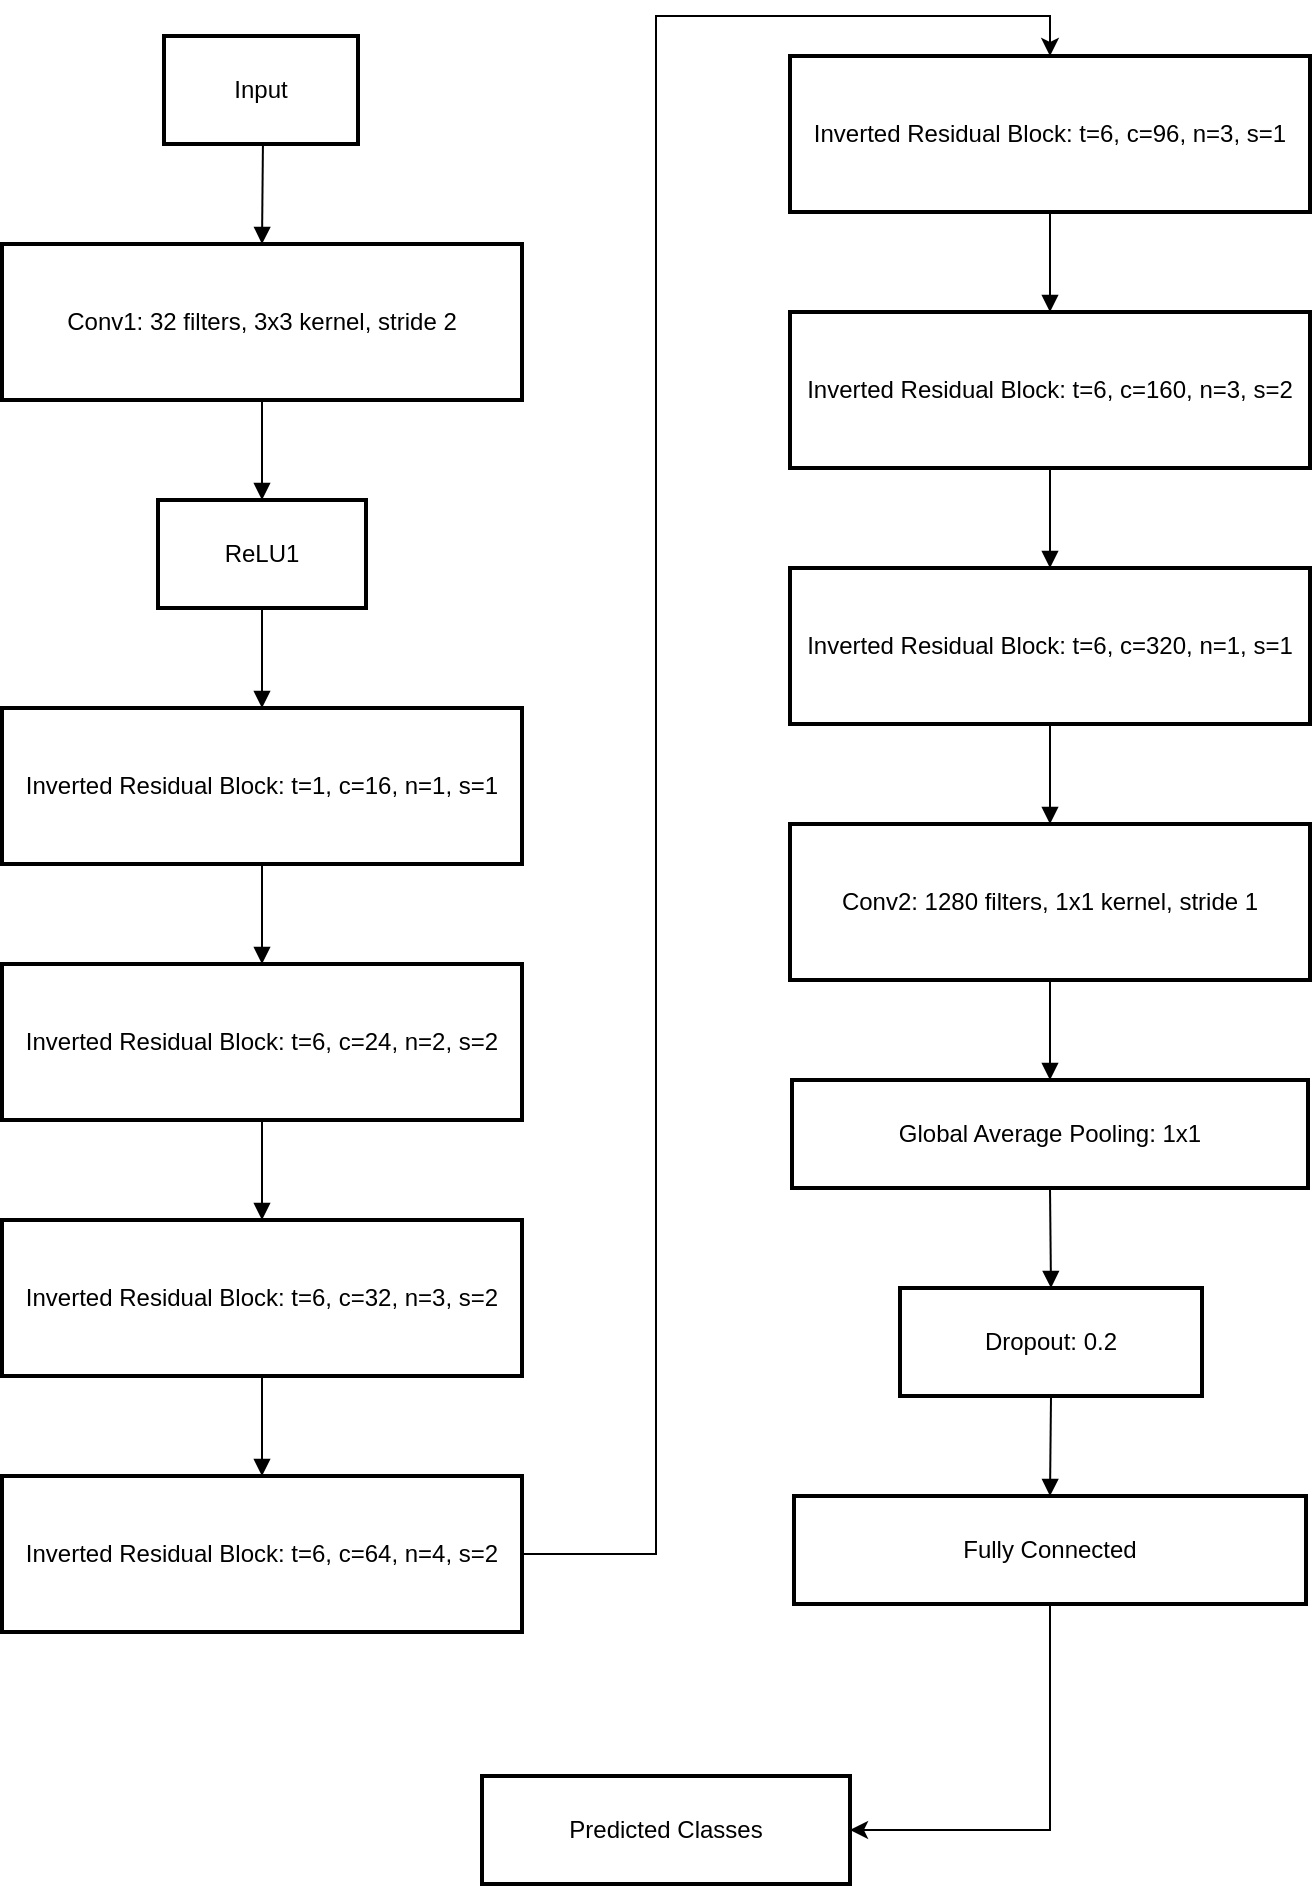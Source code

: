 <mxfile version="26.0.9">
  <diagram name="Page-1" id="NUpYmlJK31k0y7atno8J">
    <mxGraphModel dx="1221" dy="725" grid="1" gridSize="10" guides="1" tooltips="1" connect="1" arrows="1" fold="1" page="1" pageScale="1" pageWidth="827" pageHeight="1169" math="0" shadow="0">
      <root>
        <mxCell id="0" />
        <mxCell id="1" parent="0" />
        <mxCell id="IxdWaM10IjDjWFF7i-5I-1" value="Input" style="whiteSpace=wrap;strokeWidth=2;" parent="1" vertex="1">
          <mxGeometry x="101" y="20" width="97" height="54" as="geometry" />
        </mxCell>
        <mxCell id="IxdWaM10IjDjWFF7i-5I-2" value="Conv1: 32 filters, 3x3 kernel, stride 2" style="whiteSpace=wrap;strokeWidth=2;" parent="1" vertex="1">
          <mxGeometry x="20" y="124" width="260" height="78" as="geometry" />
        </mxCell>
        <mxCell id="IxdWaM10IjDjWFF7i-5I-3" value="ReLU1" style="whiteSpace=wrap;strokeWidth=2;" parent="1" vertex="1">
          <mxGeometry x="98" y="252" width="104" height="54" as="geometry" />
        </mxCell>
        <mxCell id="IxdWaM10IjDjWFF7i-5I-4" value="Inverted Residual Block: t=1, c=16, n=1, s=1" style="whiteSpace=wrap;strokeWidth=2;" parent="1" vertex="1">
          <mxGeometry x="20" y="356" width="260" height="78" as="geometry" />
        </mxCell>
        <mxCell id="IxdWaM10IjDjWFF7i-5I-5" value="Inverted Residual Block: t=6, c=24, n=2, s=2" style="whiteSpace=wrap;strokeWidth=2;" parent="1" vertex="1">
          <mxGeometry x="20" y="484" width="260" height="78" as="geometry" />
        </mxCell>
        <mxCell id="IxdWaM10IjDjWFF7i-5I-6" value="Inverted Residual Block: t=6, c=32, n=3, s=2" style="whiteSpace=wrap;strokeWidth=2;" parent="1" vertex="1">
          <mxGeometry x="20" y="612" width="260" height="78" as="geometry" />
        </mxCell>
        <mxCell id="IxdWaM10IjDjWFF7i-5I-31" style="edgeStyle=orthogonalEdgeStyle;rounded=0;orthogonalLoop=1;jettySize=auto;html=1;entryX=0.5;entryY=0;entryDx=0;entryDy=0;" parent="1" source="IxdWaM10IjDjWFF7i-5I-7" target="IxdWaM10IjDjWFF7i-5I-8" edge="1">
          <mxGeometry relative="1" as="geometry">
            <mxPoint x="340" as="targetPoint" />
          </mxGeometry>
        </mxCell>
        <mxCell id="IxdWaM10IjDjWFF7i-5I-7" value="Inverted Residual Block: t=6, c=64, n=4, s=2" style="whiteSpace=wrap;strokeWidth=2;" parent="1" vertex="1">
          <mxGeometry x="20" y="740" width="260" height="78" as="geometry" />
        </mxCell>
        <mxCell id="IxdWaM10IjDjWFF7i-5I-8" value="Inverted Residual Block: t=6, c=96, n=3, s=1" style="whiteSpace=wrap;strokeWidth=2;" parent="1" vertex="1">
          <mxGeometry x="414" y="30" width="260" height="78" as="geometry" />
        </mxCell>
        <mxCell id="IxdWaM10IjDjWFF7i-5I-9" value="Inverted Residual Block: t=6, c=160, n=3, s=2" style="whiteSpace=wrap;strokeWidth=2;" parent="1" vertex="1">
          <mxGeometry x="414" y="158" width="260" height="78" as="geometry" />
        </mxCell>
        <mxCell id="IxdWaM10IjDjWFF7i-5I-10" value="Inverted Residual Block: t=6, c=320, n=1, s=1" style="whiteSpace=wrap;strokeWidth=2;" parent="1" vertex="1">
          <mxGeometry x="414" y="286" width="260" height="78" as="geometry" />
        </mxCell>
        <mxCell id="IxdWaM10IjDjWFF7i-5I-11" value="Conv2: 1280 filters, 1x1 kernel, stride 1" style="whiteSpace=wrap;strokeWidth=2;" parent="1" vertex="1">
          <mxGeometry x="414" y="414" width="260" height="78" as="geometry" />
        </mxCell>
        <mxCell id="IxdWaM10IjDjWFF7i-5I-12" value="Global Average Pooling: 1x1" style="whiteSpace=wrap;strokeWidth=2;" parent="1" vertex="1">
          <mxGeometry x="415" y="542" width="258" height="54" as="geometry" />
        </mxCell>
        <mxCell id="IxdWaM10IjDjWFF7i-5I-13" value="Dropout: 0.2" style="whiteSpace=wrap;strokeWidth=2;" parent="1" vertex="1">
          <mxGeometry x="469" y="646" width="151" height="54" as="geometry" />
        </mxCell>
        <mxCell id="IxdWaM10IjDjWFF7i-5I-30" style="edgeStyle=orthogonalEdgeStyle;rounded=0;orthogonalLoop=1;jettySize=auto;html=1;entryX=1;entryY=0.5;entryDx=0;entryDy=0;" parent="1" source="IxdWaM10IjDjWFF7i-5I-14" target="IxdWaM10IjDjWFF7i-5I-15" edge="1">
          <mxGeometry relative="1" as="geometry" />
        </mxCell>
        <mxCell id="IxdWaM10IjDjWFF7i-5I-14" value="Fully Connected" style="whiteSpace=wrap;strokeWidth=2;" parent="1" vertex="1">
          <mxGeometry x="416" y="750" width="256" height="54" as="geometry" />
        </mxCell>
        <mxCell id="IxdWaM10IjDjWFF7i-5I-15" value="Predicted Classes" style="whiteSpace=wrap;strokeWidth=2;" parent="1" vertex="1">
          <mxGeometry x="260" y="890" width="184" height="54" as="geometry" />
        </mxCell>
        <mxCell id="IxdWaM10IjDjWFF7i-5I-16" value="" style="curved=1;startArrow=none;endArrow=block;exitX=0.51;exitY=1;entryX=0.5;entryY=0;rounded=0;" parent="1" source="IxdWaM10IjDjWFF7i-5I-1" target="IxdWaM10IjDjWFF7i-5I-2" edge="1">
          <mxGeometry relative="1" as="geometry">
            <Array as="points" />
          </mxGeometry>
        </mxCell>
        <mxCell id="IxdWaM10IjDjWFF7i-5I-17" value="" style="curved=1;startArrow=none;endArrow=block;exitX=0.5;exitY=1;entryX=0.5;entryY=0;rounded=0;" parent="1" source="IxdWaM10IjDjWFF7i-5I-2" target="IxdWaM10IjDjWFF7i-5I-3" edge="1">
          <mxGeometry relative="1" as="geometry">
            <Array as="points" />
          </mxGeometry>
        </mxCell>
        <mxCell id="IxdWaM10IjDjWFF7i-5I-18" value="" style="curved=1;startArrow=none;endArrow=block;exitX=0.5;exitY=1;entryX=0.5;entryY=0;rounded=0;" parent="1" source="IxdWaM10IjDjWFF7i-5I-3" target="IxdWaM10IjDjWFF7i-5I-4" edge="1">
          <mxGeometry relative="1" as="geometry">
            <Array as="points" />
          </mxGeometry>
        </mxCell>
        <mxCell id="IxdWaM10IjDjWFF7i-5I-19" value="" style="curved=1;startArrow=none;endArrow=block;exitX=0.5;exitY=1;entryX=0.5;entryY=0;rounded=0;" parent="1" source="IxdWaM10IjDjWFF7i-5I-4" target="IxdWaM10IjDjWFF7i-5I-5" edge="1">
          <mxGeometry relative="1" as="geometry">
            <Array as="points" />
          </mxGeometry>
        </mxCell>
        <mxCell id="IxdWaM10IjDjWFF7i-5I-20" value="" style="curved=1;startArrow=none;endArrow=block;exitX=0.5;exitY=1;entryX=0.5;entryY=0;rounded=0;" parent="1" source="IxdWaM10IjDjWFF7i-5I-5" target="IxdWaM10IjDjWFF7i-5I-6" edge="1">
          <mxGeometry relative="1" as="geometry">
            <Array as="points" />
          </mxGeometry>
        </mxCell>
        <mxCell id="IxdWaM10IjDjWFF7i-5I-21" value="" style="curved=1;startArrow=none;endArrow=block;exitX=0.5;exitY=1;entryX=0.5;entryY=0;rounded=0;" parent="1" source="IxdWaM10IjDjWFF7i-5I-6" target="IxdWaM10IjDjWFF7i-5I-7" edge="1">
          <mxGeometry relative="1" as="geometry">
            <Array as="points" />
          </mxGeometry>
        </mxCell>
        <mxCell id="IxdWaM10IjDjWFF7i-5I-23" value="" style="curved=1;startArrow=none;endArrow=block;exitX=0.5;exitY=1;entryX=0.5;entryY=0;rounded=0;" parent="1" source="IxdWaM10IjDjWFF7i-5I-8" target="IxdWaM10IjDjWFF7i-5I-9" edge="1">
          <mxGeometry relative="1" as="geometry">
            <Array as="points" />
          </mxGeometry>
        </mxCell>
        <mxCell id="IxdWaM10IjDjWFF7i-5I-24" value="" style="curved=1;startArrow=none;endArrow=block;exitX=0.5;exitY=1;entryX=0.5;entryY=0;rounded=0;" parent="1" source="IxdWaM10IjDjWFF7i-5I-9" target="IxdWaM10IjDjWFF7i-5I-10" edge="1">
          <mxGeometry relative="1" as="geometry">
            <Array as="points" />
          </mxGeometry>
        </mxCell>
        <mxCell id="IxdWaM10IjDjWFF7i-5I-25" value="" style="curved=1;startArrow=none;endArrow=block;exitX=0.5;exitY=1;entryX=0.5;entryY=0;rounded=0;" parent="1" source="IxdWaM10IjDjWFF7i-5I-10" target="IxdWaM10IjDjWFF7i-5I-11" edge="1">
          <mxGeometry relative="1" as="geometry">
            <Array as="points" />
          </mxGeometry>
        </mxCell>
        <mxCell id="IxdWaM10IjDjWFF7i-5I-26" value="" style="curved=1;startArrow=none;endArrow=block;exitX=0.5;exitY=1;entryX=0.5;entryY=0;rounded=0;" parent="1" source="IxdWaM10IjDjWFF7i-5I-11" target="IxdWaM10IjDjWFF7i-5I-12" edge="1">
          <mxGeometry relative="1" as="geometry">
            <Array as="points" />
          </mxGeometry>
        </mxCell>
        <mxCell id="IxdWaM10IjDjWFF7i-5I-27" value="" style="curved=1;startArrow=none;endArrow=block;exitX=0.5;exitY=1;entryX=0.5;entryY=0;rounded=0;" parent="1" source="IxdWaM10IjDjWFF7i-5I-12" target="IxdWaM10IjDjWFF7i-5I-13" edge="1">
          <mxGeometry relative="1" as="geometry">
            <Array as="points" />
          </mxGeometry>
        </mxCell>
        <mxCell id="IxdWaM10IjDjWFF7i-5I-28" value="" style="curved=1;startArrow=none;endArrow=block;exitX=0.5;exitY=1;entryX=0.5;entryY=0;rounded=0;" parent="1" source="IxdWaM10IjDjWFF7i-5I-13" target="IxdWaM10IjDjWFF7i-5I-14" edge="1">
          <mxGeometry relative="1" as="geometry">
            <Array as="points" />
          </mxGeometry>
        </mxCell>
      </root>
    </mxGraphModel>
  </diagram>
</mxfile>
